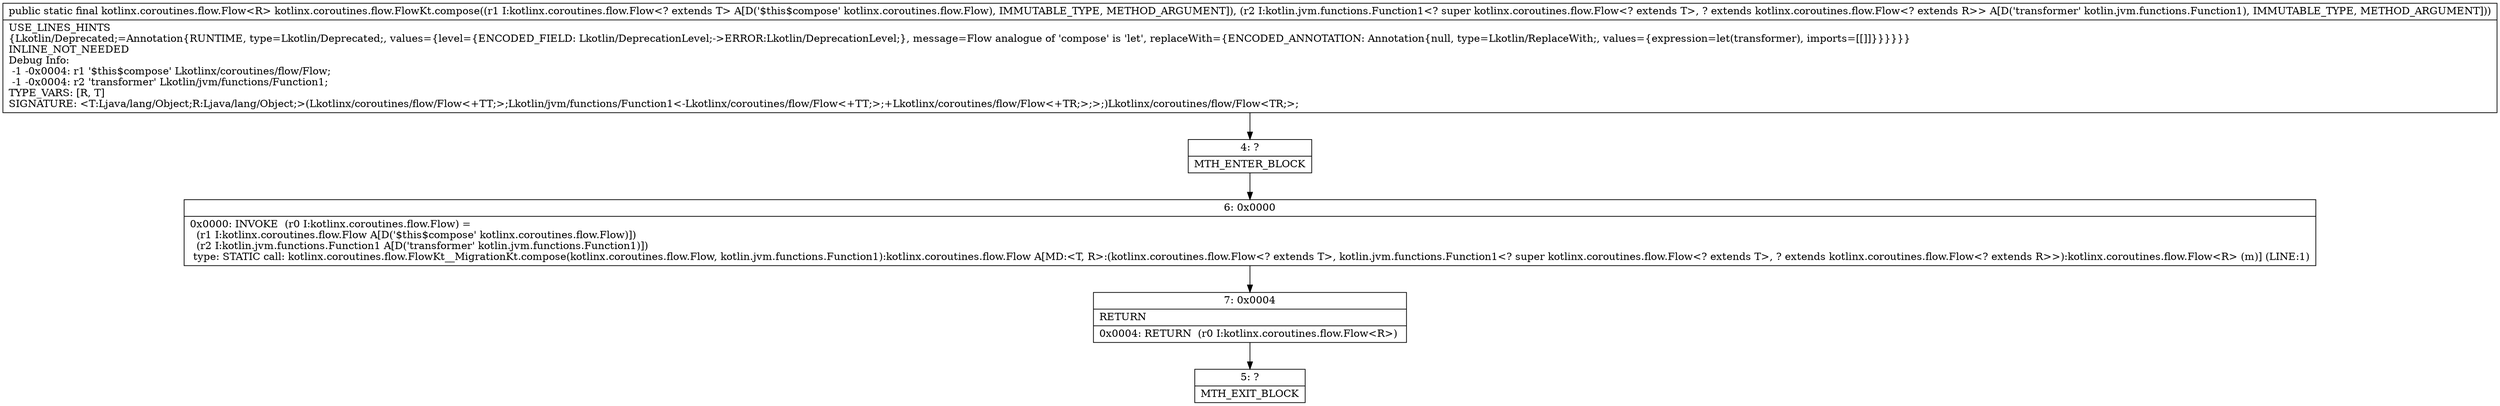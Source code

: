digraph "CFG forkotlinx.coroutines.flow.FlowKt.compose(Lkotlinx\/coroutines\/flow\/Flow;Lkotlin\/jvm\/functions\/Function1;)Lkotlinx\/coroutines\/flow\/Flow;" {
Node_4 [shape=record,label="{4\:\ ?|MTH_ENTER_BLOCK\l}"];
Node_6 [shape=record,label="{6\:\ 0x0000|0x0000: INVOKE  (r0 I:kotlinx.coroutines.flow.Flow) = \l  (r1 I:kotlinx.coroutines.flow.Flow A[D('$this$compose' kotlinx.coroutines.flow.Flow)])\l  (r2 I:kotlin.jvm.functions.Function1 A[D('transformer' kotlin.jvm.functions.Function1)])\l type: STATIC call: kotlinx.coroutines.flow.FlowKt__MigrationKt.compose(kotlinx.coroutines.flow.Flow, kotlin.jvm.functions.Function1):kotlinx.coroutines.flow.Flow A[MD:\<T, R\>:(kotlinx.coroutines.flow.Flow\<? extends T\>, kotlin.jvm.functions.Function1\<? super kotlinx.coroutines.flow.Flow\<? extends T\>, ? extends kotlinx.coroutines.flow.Flow\<? extends R\>\>):kotlinx.coroutines.flow.Flow\<R\> (m)] (LINE:1)\l}"];
Node_7 [shape=record,label="{7\:\ 0x0004|RETURN\l|0x0004: RETURN  (r0 I:kotlinx.coroutines.flow.Flow\<R\>) \l}"];
Node_5 [shape=record,label="{5\:\ ?|MTH_EXIT_BLOCK\l}"];
MethodNode[shape=record,label="{public static final kotlinx.coroutines.flow.Flow\<R\> kotlinx.coroutines.flow.FlowKt.compose((r1 I:kotlinx.coroutines.flow.Flow\<? extends T\> A[D('$this$compose' kotlinx.coroutines.flow.Flow), IMMUTABLE_TYPE, METHOD_ARGUMENT]), (r2 I:kotlin.jvm.functions.Function1\<? super kotlinx.coroutines.flow.Flow\<? extends T\>, ? extends kotlinx.coroutines.flow.Flow\<? extends R\>\> A[D('transformer' kotlin.jvm.functions.Function1), IMMUTABLE_TYPE, METHOD_ARGUMENT]))  | USE_LINES_HINTS\l\{Lkotlin\/Deprecated;=Annotation\{RUNTIME, type=Lkotlin\/Deprecated;, values=\{level=\{ENCODED_FIELD: Lkotlin\/DeprecationLevel;\-\>ERROR:Lkotlin\/DeprecationLevel;\}, message=Flow analogue of 'compose' is 'let', replaceWith=\{ENCODED_ANNOTATION: Annotation\{null, type=Lkotlin\/ReplaceWith;, values=\{expression=let(transformer), imports=[[]]\}\}\}\}\}\}\lINLINE_NOT_NEEDED\lDebug Info:\l  \-1 \-0x0004: r1 '$this$compose' Lkotlinx\/coroutines\/flow\/Flow;\l  \-1 \-0x0004: r2 'transformer' Lkotlin\/jvm\/functions\/Function1;\lTYPE_VARS: [R, T]\lSIGNATURE: \<T:Ljava\/lang\/Object;R:Ljava\/lang\/Object;\>(Lkotlinx\/coroutines\/flow\/Flow\<+TT;\>;Lkotlin\/jvm\/functions\/Function1\<\-Lkotlinx\/coroutines\/flow\/Flow\<+TT;\>;+Lkotlinx\/coroutines\/flow\/Flow\<+TR;\>;\>;)Lkotlinx\/coroutines\/flow\/Flow\<TR;\>;\l}"];
MethodNode -> Node_4;Node_4 -> Node_6;
Node_6 -> Node_7;
Node_7 -> Node_5;
}


